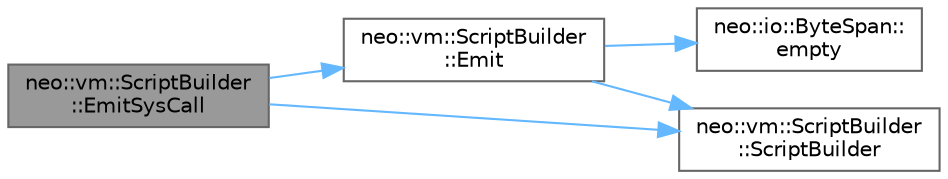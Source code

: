 digraph "neo::vm::ScriptBuilder::EmitSysCall"
{
 // LATEX_PDF_SIZE
  bgcolor="transparent";
  edge [fontname=Helvetica,fontsize=10,labelfontname=Helvetica,labelfontsize=10];
  node [fontname=Helvetica,fontsize=10,shape=box,height=0.2,width=0.4];
  rankdir="LR";
  Node1 [id="Node000001",label="neo::vm::ScriptBuilder\l::EmitSysCall",height=0.2,width=0.4,color="gray40", fillcolor="grey60", style="filled", fontcolor="black",tooltip="Emits an instruction with OpCode.SYSCALL."];
  Node1 -> Node2 [id="edge5_Node000001_Node000002",color="steelblue1",style="solid",tooltip=" "];
  Node2 [id="Node000002",label="neo::vm::ScriptBuilder\l::Emit",height=0.2,width=0.4,color="grey40", fillcolor="white", style="filled",URL="$classneo_1_1vm_1_1_script_builder.html#ab1877cdf9881d1a79f2286688ec2c562",tooltip="Emits an instruction with the specified OpCode and operand."];
  Node2 -> Node3 [id="edge6_Node000002_Node000003",color="steelblue1",style="solid",tooltip=" "];
  Node3 [id="Node000003",label="neo::io::ByteSpan::\lempty",height=0.2,width=0.4,color="grey40", fillcolor="white", style="filled",URL="$classneo_1_1io_1_1_byte_span.html#aab84b50728599e4c9424a7cf8f62e155",tooltip="Checks if the ByteSpan is empty (STL compatibility)."];
  Node2 -> Node4 [id="edge7_Node000002_Node000004",color="steelblue1",style="solid",tooltip=" "];
  Node4 [id="Node000004",label="neo::vm::ScriptBuilder\l::ScriptBuilder",height=0.2,width=0.4,color="grey40", fillcolor="white", style="filled",URL="$classneo_1_1vm_1_1_script_builder.html#a66f287c318100ac25bc4914561653961",tooltip="Initializes a new instance of the ScriptBuilder class."];
  Node1 -> Node4 [id="edge8_Node000001_Node000004",color="steelblue1",style="solid",tooltip=" "];
}

